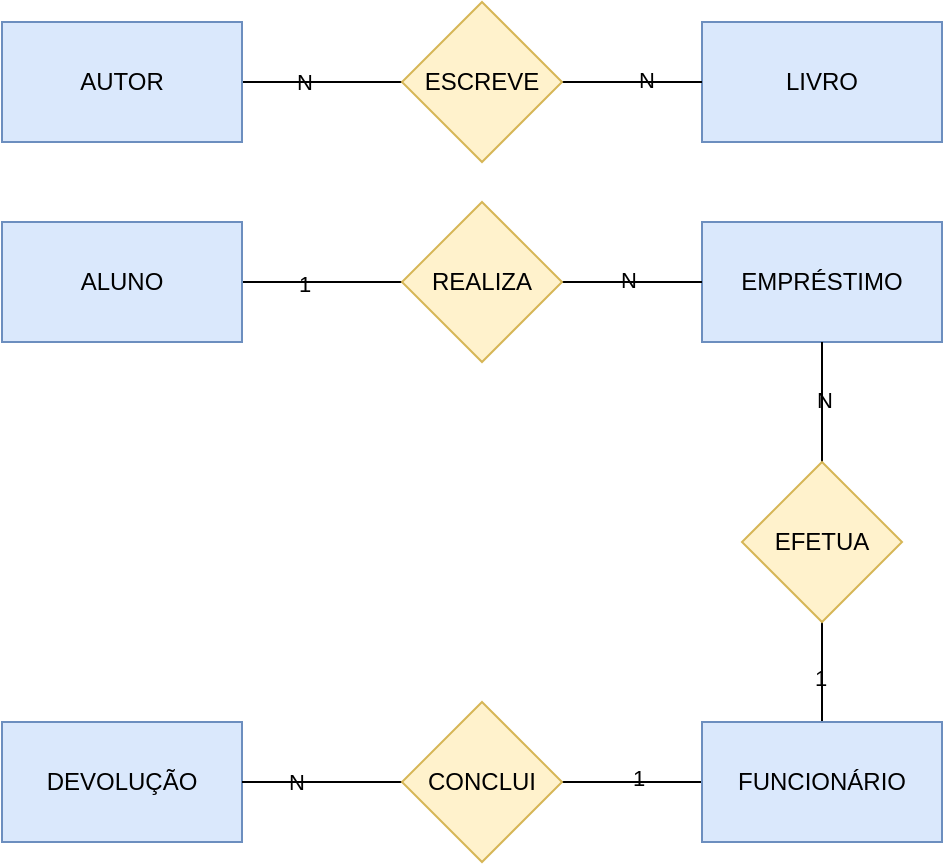 <mxfile>
    <diagram name="Página-1" id="XFu26MOCRIbofugtZvZ-">
        <mxGraphModel dx="539" dy="287" grid="1" gridSize="10" guides="1" tooltips="1" connect="1" arrows="1" fold="1" page="1" pageScale="1" pageWidth="827" pageHeight="1169" math="0" shadow="0">
            <root>
                <mxCell id="0"/>
                <mxCell id="1" parent="0"/>
                <mxCell id="azss607aFff3kSMOutLu-8" style="edgeStyle=orthogonalEdgeStyle;rounded=0;orthogonalLoop=1;jettySize=auto;html=1;entryX=0;entryY=0.5;entryDx=0;entryDy=0;endArrow=none;endFill=0;labelBackgroundColor=none;labelBorderColor=none;" parent="1" source="azss607aFff3kSMOutLu-1" target="azss607aFff3kSMOutLu-7" edge="1">
                    <mxGeometry relative="1" as="geometry"/>
                </mxCell>
                <mxCell id="azss607aFff3kSMOutLu-23" value="N" style="edgeLabel;html=1;align=center;verticalAlign=middle;resizable=0;points=[];labelBackgroundColor=none;labelBorderColor=none;" parent="azss607aFff3kSMOutLu-8" vertex="1" connectable="0">
                    <mxGeometry x="-0.243" relative="1" as="geometry">
                        <mxPoint as="offset"/>
                    </mxGeometry>
                </mxCell>
                <mxCell id="azss607aFff3kSMOutLu-1" value="AUTOR" style="rounded=0;whiteSpace=wrap;html=1;fillColor=#dae8fc;strokeColor=#6c8ebf;labelBackgroundColor=none;labelBorderColor=none;fontColor=#000000;" parent="1" vertex="1">
                    <mxGeometry x="120" y="100" width="120" height="60" as="geometry"/>
                </mxCell>
                <mxCell id="azss607aFff3kSMOutLu-2" value="LIVRO" style="rounded=0;whiteSpace=wrap;html=1;fillColor=#dae8fc;strokeColor=#6c8ebf;labelBackgroundColor=none;labelBorderColor=none;fontColor=#000000;" parent="1" vertex="1">
                    <mxGeometry x="470" y="100" width="120" height="60" as="geometry"/>
                </mxCell>
                <mxCell id="azss607aFff3kSMOutLu-11" style="edgeStyle=orthogonalEdgeStyle;rounded=0;orthogonalLoop=1;jettySize=auto;html=1;entryX=0;entryY=0.5;entryDx=0;entryDy=0;endArrow=none;endFill=0;labelBackgroundColor=none;labelBorderColor=none;" parent="1" source="azss607aFff3kSMOutLu-3" target="azss607aFff3kSMOutLu-10" edge="1">
                    <mxGeometry relative="1" as="geometry"/>
                </mxCell>
                <mxCell id="azss607aFff3kSMOutLu-24" value="1" style="edgeLabel;html=1;align=center;verticalAlign=middle;resizable=0;points=[];labelBackgroundColor=none;labelBorderColor=none;" parent="azss607aFff3kSMOutLu-11" vertex="1" connectable="0">
                    <mxGeometry x="-0.243" y="-1" relative="1" as="geometry">
                        <mxPoint as="offset"/>
                    </mxGeometry>
                </mxCell>
                <mxCell id="azss607aFff3kSMOutLu-3" value="ALUNO" style="rounded=0;whiteSpace=wrap;html=1;fillColor=#dae8fc;strokeColor=#6c8ebf;labelBackgroundColor=none;labelBorderColor=none;fontColor=#000000;" parent="1" vertex="1">
                    <mxGeometry x="120" y="200" width="120" height="60" as="geometry"/>
                </mxCell>
                <mxCell id="azss607aFff3kSMOutLu-14" style="edgeStyle=orthogonalEdgeStyle;rounded=0;orthogonalLoop=1;jettySize=auto;html=1;entryX=0.5;entryY=1;entryDx=0;entryDy=0;endArrow=none;endFill=0;labelBackgroundColor=none;labelBorderColor=none;" parent="1" source="azss607aFff3kSMOutLu-4" target="azss607aFff3kSMOutLu-13" edge="1">
                    <mxGeometry relative="1" as="geometry"/>
                </mxCell>
                <mxCell id="azss607aFff3kSMOutLu-26" value="1" style="edgeLabel;html=1;align=center;verticalAlign=middle;resizable=0;points=[];labelBackgroundColor=none;labelBorderColor=none;" parent="azss607aFff3kSMOutLu-14" vertex="1" connectable="0">
                    <mxGeometry x="-0.126" y="1" relative="1" as="geometry">
                        <mxPoint as="offset"/>
                    </mxGeometry>
                </mxCell>
                <mxCell id="azss607aFff3kSMOutLu-17" style="edgeStyle=orthogonalEdgeStyle;rounded=0;orthogonalLoop=1;jettySize=auto;html=1;entryX=1;entryY=0.5;entryDx=0;entryDy=0;endArrow=none;endFill=0;labelBackgroundColor=none;labelBorderColor=none;" parent="1" source="azss607aFff3kSMOutLu-4" target="azss607aFff3kSMOutLu-16" edge="1">
                    <mxGeometry relative="1" as="geometry">
                        <Array as="points">
                            <mxPoint x="430" y="480"/>
                            <mxPoint x="430" y="480"/>
                        </Array>
                    </mxGeometry>
                </mxCell>
                <mxCell id="azss607aFff3kSMOutLu-28" value="1" style="edgeLabel;html=1;align=center;verticalAlign=middle;resizable=0;points=[];labelBackgroundColor=none;labelBorderColor=none;" parent="azss607aFff3kSMOutLu-17" vertex="1" connectable="0">
                    <mxGeometry x="-0.078" y="-2" relative="1" as="geometry">
                        <mxPoint as="offset"/>
                    </mxGeometry>
                </mxCell>
                <mxCell id="azss607aFff3kSMOutLu-4" value="FUNCIONÁRIO" style="rounded=0;whiteSpace=wrap;html=1;fillColor=#dae8fc;strokeColor=#6c8ebf;labelBackgroundColor=none;labelBorderColor=none;fontColor=#000000;" parent="1" vertex="1">
                    <mxGeometry x="470" y="450" width="120" height="60" as="geometry"/>
                </mxCell>
                <mxCell id="azss607aFff3kSMOutLu-5" value="EMPRÉSTIMO" style="rounded=0;whiteSpace=wrap;html=1;fillColor=#dae8fc;strokeColor=#6c8ebf;labelBackgroundColor=none;labelBorderColor=none;fontColor=#000000;" parent="1" vertex="1">
                    <mxGeometry x="470" y="200" width="120" height="60" as="geometry"/>
                </mxCell>
                <mxCell id="azss607aFff3kSMOutLu-6" value="DEVOLUÇÃO" style="rounded=0;whiteSpace=wrap;html=1;fillColor=#dae8fc;strokeColor=#6c8ebf;labelBackgroundColor=none;labelBorderColor=none;fontColor=#000000;" parent="1" vertex="1">
                    <mxGeometry x="120" y="450" width="120" height="60" as="geometry"/>
                </mxCell>
                <mxCell id="azss607aFff3kSMOutLu-9" style="edgeStyle=orthogonalEdgeStyle;rounded=0;orthogonalLoop=1;jettySize=auto;html=1;endArrow=none;endFill=0;labelBackgroundColor=none;labelBorderColor=none;" parent="1" source="azss607aFff3kSMOutLu-7" target="azss607aFff3kSMOutLu-2" edge="1">
                    <mxGeometry relative="1" as="geometry"/>
                </mxCell>
                <mxCell id="azss607aFff3kSMOutLu-22" value="N" style="edgeLabel;html=1;align=center;verticalAlign=middle;resizable=0;points=[];labelBackgroundColor=none;labelBorderColor=none;" parent="azss607aFff3kSMOutLu-9" vertex="1" connectable="0">
                    <mxGeometry x="0.192" y="1" relative="1" as="geometry">
                        <mxPoint as="offset"/>
                    </mxGeometry>
                </mxCell>
                <mxCell id="azss607aFff3kSMOutLu-7" value="ESCREVE" style="rhombus;whiteSpace=wrap;html=1;fillColor=#fff2cc;strokeColor=#d6b656;labelBackgroundColor=none;labelBorderColor=none;fontColor=#000000;" parent="1" vertex="1">
                    <mxGeometry x="320" y="90" width="80" height="80" as="geometry"/>
                </mxCell>
                <mxCell id="azss607aFff3kSMOutLu-12" style="edgeStyle=orthogonalEdgeStyle;rounded=0;orthogonalLoop=1;jettySize=auto;html=1;entryX=0;entryY=0.5;entryDx=0;entryDy=0;endArrow=none;endFill=0;labelBackgroundColor=none;labelBorderColor=none;" parent="1" source="azss607aFff3kSMOutLu-10" target="azss607aFff3kSMOutLu-5" edge="1">
                    <mxGeometry relative="1" as="geometry"/>
                </mxCell>
                <mxCell id="azss607aFff3kSMOutLu-25" value="N" style="edgeLabel;html=1;align=center;verticalAlign=middle;resizable=0;points=[];labelBackgroundColor=none;labelBorderColor=none;" parent="azss607aFff3kSMOutLu-12" vertex="1" connectable="0">
                    <mxGeometry x="-0.069" y="1" relative="1" as="geometry">
                        <mxPoint as="offset"/>
                    </mxGeometry>
                </mxCell>
                <mxCell id="azss607aFff3kSMOutLu-10" value="REALIZA" style="rhombus;whiteSpace=wrap;html=1;fillColor=#fff2cc;strokeColor=#d6b656;labelBackgroundColor=none;labelBorderColor=none;fontColor=#000000;" parent="1" vertex="1">
                    <mxGeometry x="320" y="190" width="80" height="80" as="geometry"/>
                </mxCell>
                <mxCell id="azss607aFff3kSMOutLu-15" style="edgeStyle=orthogonalEdgeStyle;rounded=0;orthogonalLoop=1;jettySize=auto;html=1;entryX=0.5;entryY=1;entryDx=0;entryDy=0;endArrow=none;endFill=0;labelBackgroundColor=none;labelBorderColor=none;" parent="1" source="azss607aFff3kSMOutLu-13" target="azss607aFff3kSMOutLu-5" edge="1">
                    <mxGeometry relative="1" as="geometry"/>
                </mxCell>
                <mxCell id="azss607aFff3kSMOutLu-27" value="N" style="edgeLabel;html=1;align=center;verticalAlign=middle;resizable=0;points=[];labelBackgroundColor=none;labelBorderColor=none;" parent="azss607aFff3kSMOutLu-15" vertex="1" connectable="0">
                    <mxGeometry x="0.043" y="-1" relative="1" as="geometry">
                        <mxPoint as="offset"/>
                    </mxGeometry>
                </mxCell>
                <mxCell id="azss607aFff3kSMOutLu-13" value="EFETUA" style="rhombus;whiteSpace=wrap;html=1;fillColor=#fff2cc;strokeColor=#d6b656;labelBackgroundColor=none;labelBorderColor=none;fontColor=#000000;" parent="1" vertex="1">
                    <mxGeometry x="490" y="320" width="80" height="80" as="geometry"/>
                </mxCell>
                <mxCell id="azss607aFff3kSMOutLu-18" style="edgeStyle=orthogonalEdgeStyle;rounded=0;orthogonalLoop=1;jettySize=auto;html=1;entryX=1;entryY=0.5;entryDx=0;entryDy=0;endArrow=none;endFill=0;labelBackgroundColor=none;labelBorderColor=none;" parent="1" source="azss607aFff3kSMOutLu-16" target="azss607aFff3kSMOutLu-6" edge="1">
                    <mxGeometry relative="1" as="geometry"/>
                </mxCell>
                <mxCell id="azss607aFff3kSMOutLu-29" value="N" style="edgeLabel;html=1;align=center;verticalAlign=middle;resizable=0;points=[];labelBackgroundColor=none;labelBorderColor=none;" parent="azss607aFff3kSMOutLu-18" vertex="1" connectable="0">
                    <mxGeometry x="0.329" relative="1" as="geometry">
                        <mxPoint as="offset"/>
                    </mxGeometry>
                </mxCell>
                <mxCell id="azss607aFff3kSMOutLu-16" value="CONCLUI" style="rhombus;whiteSpace=wrap;html=1;fillColor=#fff2cc;strokeColor=#d6b656;labelBackgroundColor=none;labelBorderColor=none;fontColor=#000000;" parent="1" vertex="1">
                    <mxGeometry x="320" y="440" width="80" height="80" as="geometry"/>
                </mxCell>
            </root>
        </mxGraphModel>
    </diagram>
</mxfile>